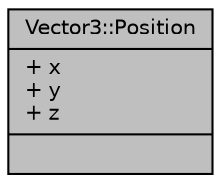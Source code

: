 digraph "Vector3::Position"
{
 // LATEX_PDF_SIZE
  edge [fontname="Helvetica",fontsize="10",labelfontname="Helvetica",labelfontsize="10"];
  node [fontname="Helvetica",fontsize="10",shape=record];
  Node1 [label="{Vector3::Position\n|+ x\l+ y\l+ z\l|}",height=0.2,width=0.4,color="black", fillcolor="grey75", style="filled", fontcolor="black",tooltip=" "];
}

